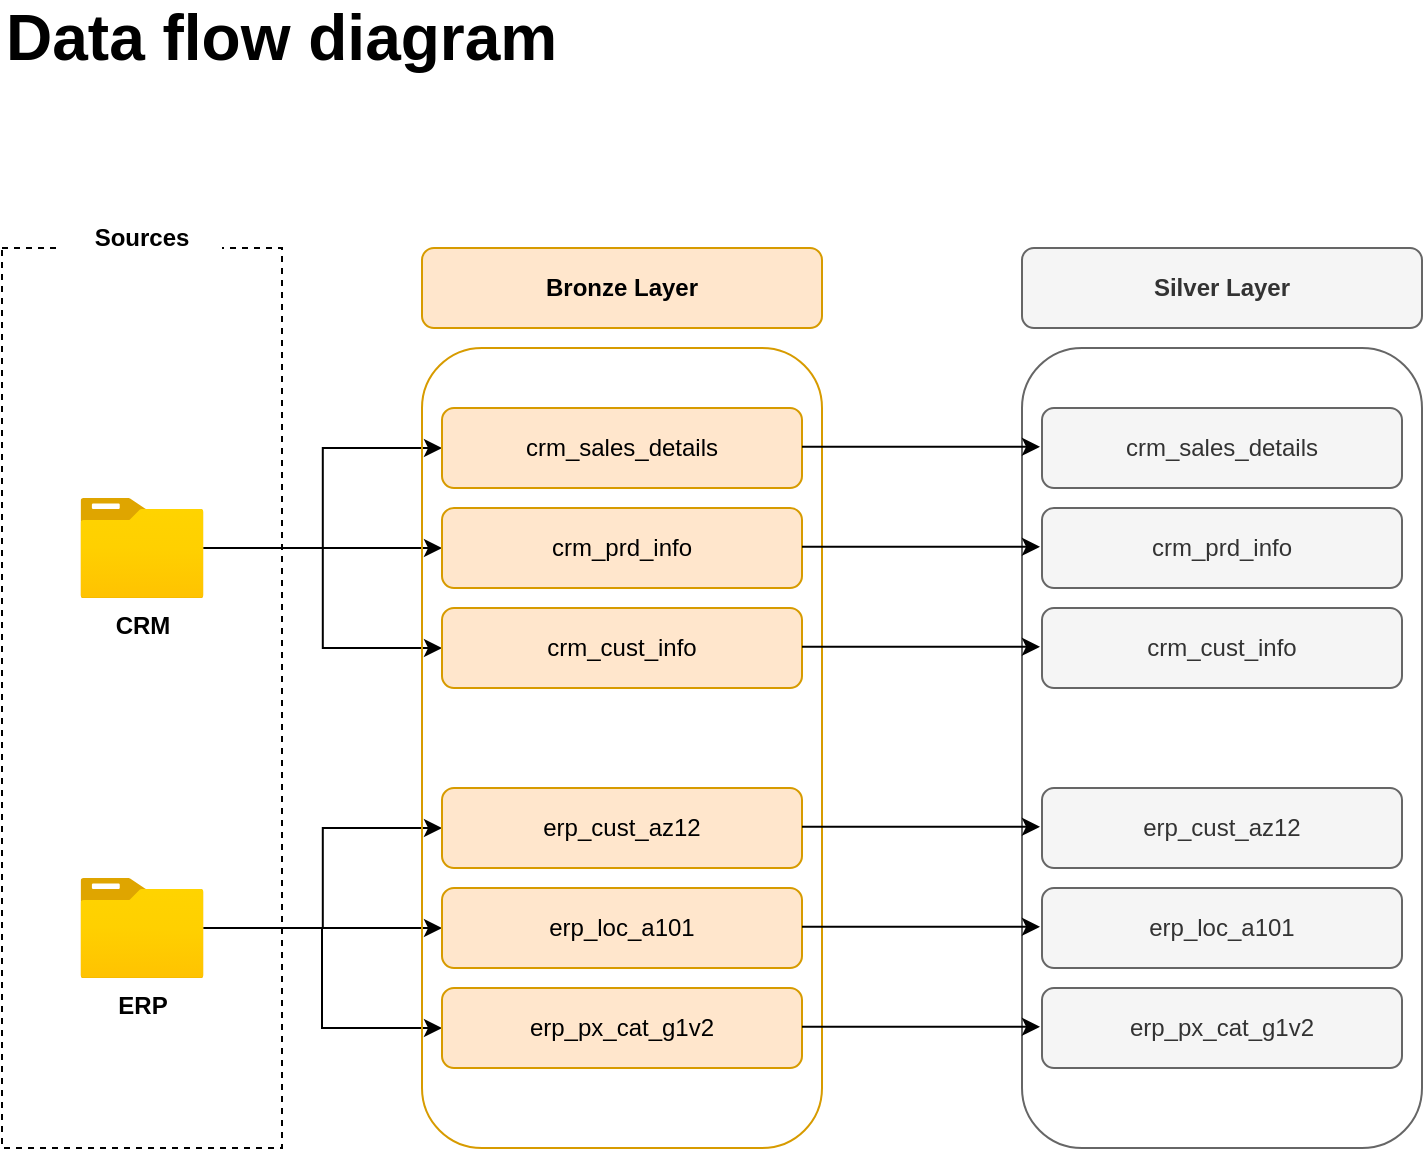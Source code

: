 <mxfile version="28.0.4">
  <diagram name="Page-1" id="WehzqVgMRriqWDxq-FJK">
    <mxGraphModel dx="510" dy="1240" grid="1" gridSize="10" guides="1" tooltips="1" connect="1" arrows="1" fold="1" page="1" pageScale="1" pageWidth="850" pageHeight="1100" math="0" shadow="0">
      <root>
        <mxCell id="0" />
        <mxCell id="1" parent="0" />
        <mxCell id="RfV6W14VSJFXVUsID2NT-1" value="" style="rounded=0;whiteSpace=wrap;html=1;dashed=1;fillColor=none;" parent="1" vertex="1">
          <mxGeometry x="150" y="280" width="140" height="450" as="geometry" />
        </mxCell>
        <mxCell id="RfV6W14VSJFXVUsID2NT-2" value="&lt;b&gt;Sources&lt;/b&gt;" style="text;html=1;align=center;verticalAlign=middle;whiteSpace=wrap;rounded=0;fillColor=default;" parent="1" vertex="1">
          <mxGeometry x="180" y="260" width="80" height="30" as="geometry" />
        </mxCell>
        <mxCell id="RfV6W14VSJFXVUsID2NT-17" value="" style="edgeStyle=orthogonalEdgeStyle;rounded=0;orthogonalLoop=1;jettySize=auto;html=1;entryX=0;entryY=0.5;entryDx=0;entryDy=0;" parent="1" source="RfV6W14VSJFXVUsID2NT-3" target="RfV6W14VSJFXVUsID2NT-12" edge="1">
          <mxGeometry relative="1" as="geometry" />
        </mxCell>
        <mxCell id="RfV6W14VSJFXVUsID2NT-18" style="edgeStyle=orthogonalEdgeStyle;rounded=0;orthogonalLoop=1;jettySize=auto;html=1;entryX=0;entryY=0.5;entryDx=0;entryDy=0;" parent="1" source="RfV6W14VSJFXVUsID2NT-3" target="RfV6W14VSJFXVUsID2NT-11" edge="1">
          <mxGeometry relative="1" as="geometry" />
        </mxCell>
        <mxCell id="RfV6W14VSJFXVUsID2NT-19" style="edgeStyle=orthogonalEdgeStyle;rounded=0;orthogonalLoop=1;jettySize=auto;html=1;entryX=0;entryY=0.5;entryDx=0;entryDy=0;" parent="1" source="RfV6W14VSJFXVUsID2NT-3" target="RfV6W14VSJFXVUsID2NT-13" edge="1">
          <mxGeometry relative="1" as="geometry" />
        </mxCell>
        <mxCell id="RfV6W14VSJFXVUsID2NT-3" value="&lt;b&gt;CRM&lt;/b&gt;" style="image;aspect=fixed;html=1;points=[];align=center;fontSize=12;image=img/lib/azure2/general/Folder_Blank.svg;" parent="1" vertex="1">
          <mxGeometry x="189.19" y="405" width="61.61" height="50" as="geometry" />
        </mxCell>
        <mxCell id="RfV6W14VSJFXVUsID2NT-20" value="" style="edgeStyle=orthogonalEdgeStyle;rounded=0;orthogonalLoop=1;jettySize=auto;html=1;entryX=0;entryY=0.5;entryDx=0;entryDy=0;" parent="1" source="RfV6W14VSJFXVUsID2NT-4" target="RfV6W14VSJFXVUsID2NT-15" edge="1">
          <mxGeometry relative="1" as="geometry" />
        </mxCell>
        <mxCell id="RfV6W14VSJFXVUsID2NT-21" style="edgeStyle=orthogonalEdgeStyle;rounded=0;orthogonalLoop=1;jettySize=auto;html=1;entryX=0;entryY=0.5;entryDx=0;entryDy=0;" parent="1" source="RfV6W14VSJFXVUsID2NT-4" target="RfV6W14VSJFXVUsID2NT-14" edge="1">
          <mxGeometry relative="1" as="geometry" />
        </mxCell>
        <mxCell id="RfV6W14VSJFXVUsID2NT-22" style="edgeStyle=orthogonalEdgeStyle;rounded=0;orthogonalLoop=1;jettySize=auto;html=1;entryX=0;entryY=0.5;entryDx=0;entryDy=0;" parent="1" source="RfV6W14VSJFXVUsID2NT-4" target="RfV6W14VSJFXVUsID2NT-16" edge="1">
          <mxGeometry relative="1" as="geometry">
            <Array as="points">
              <mxPoint x="310" y="620" />
              <mxPoint x="310" y="670" />
            </Array>
          </mxGeometry>
        </mxCell>
        <mxCell id="RfV6W14VSJFXVUsID2NT-4" value="&lt;b&gt;ERP&lt;/b&gt;" style="image;aspect=fixed;html=1;points=[];align=center;fontSize=12;image=img/lib/azure2/general/Folder_Blank.svg;" parent="1" vertex="1">
          <mxGeometry x="189.2" y="595" width="61.61" height="50" as="geometry" />
        </mxCell>
        <mxCell id="RfV6W14VSJFXVUsID2NT-9" value="" style="rounded=1;whiteSpace=wrap;html=1;fillColor=none;strokeColor=#d79b00;" parent="1" vertex="1">
          <mxGeometry x="360" y="330" width="200" height="400" as="geometry" />
        </mxCell>
        <mxCell id="RfV6W14VSJFXVUsID2NT-10" value="&lt;b&gt;Bronze Layer&lt;/b&gt;" style="rounded=1;whiteSpace=wrap;html=1;fillColor=#ffe6cc;strokeColor=#d79b00;" parent="1" vertex="1">
          <mxGeometry x="360" y="280" width="200" height="40" as="geometry" />
        </mxCell>
        <mxCell id="RfV6W14VSJFXVUsID2NT-11" value="crm_sales_details" style="rounded=1;whiteSpace=wrap;html=1;fillColor=#ffe6cc;strokeColor=#d79b00;" parent="1" vertex="1">
          <mxGeometry x="370" y="360" width="180" height="40" as="geometry" />
        </mxCell>
        <mxCell id="RfV6W14VSJFXVUsID2NT-12" value="crm_prd_info" style="rounded=1;whiteSpace=wrap;html=1;fillColor=#ffe6cc;strokeColor=#d79b00;" parent="1" vertex="1">
          <mxGeometry x="370" y="410" width="180" height="40" as="geometry" />
        </mxCell>
        <mxCell id="RfV6W14VSJFXVUsID2NT-13" value="crm_cust_info" style="rounded=1;whiteSpace=wrap;html=1;fillColor=#ffe6cc;strokeColor=#d79b00;" parent="1" vertex="1">
          <mxGeometry x="370" y="460" width="180" height="40" as="geometry" />
        </mxCell>
        <mxCell id="RfV6W14VSJFXVUsID2NT-14" value="erp_cust_az12" style="rounded=1;whiteSpace=wrap;html=1;fillColor=#ffe6cc;strokeColor=#d79b00;" parent="1" vertex="1">
          <mxGeometry x="370" y="550" width="180" height="40" as="geometry" />
        </mxCell>
        <mxCell id="RfV6W14VSJFXVUsID2NT-15" value="erp_loc_a101" style="rounded=1;whiteSpace=wrap;html=1;fillColor=#ffe6cc;strokeColor=#d79b00;" parent="1" vertex="1">
          <mxGeometry x="370" y="600" width="180" height="40" as="geometry" />
        </mxCell>
        <mxCell id="RfV6W14VSJFXVUsID2NT-16" value="erp_px_cat_g1v2" style="rounded=1;whiteSpace=wrap;html=1;fillColor=#ffe6cc;strokeColor=#d79b00;" parent="1" vertex="1">
          <mxGeometry x="370" y="650" width="180" height="40" as="geometry" />
        </mxCell>
        <mxCell id="RfV6W14VSJFXVUsID2NT-23" value="Data flow diagram" style="text;html=1;align=left;verticalAlign=middle;whiteSpace=wrap;rounded=0;fontStyle=1;fontSize=32;" parent="1" vertex="1">
          <mxGeometry x="150" y="160" width="370" height="30" as="geometry" />
        </mxCell>
        <mxCell id="_6nNNUTrSECglk4MRx7S-1" value="" style="rounded=1;whiteSpace=wrap;html=1;fillColor=none;strokeColor=#666666;fontColor=#333333;" vertex="1" parent="1">
          <mxGeometry x="660" y="330" width="200" height="400" as="geometry" />
        </mxCell>
        <mxCell id="_6nNNUTrSECglk4MRx7S-2" value="&lt;b&gt;Silver Layer&lt;/b&gt;" style="rounded=1;whiteSpace=wrap;html=1;fillColor=#f5f5f5;strokeColor=#666666;fontColor=#333333;" vertex="1" parent="1">
          <mxGeometry x="660" y="280" width="200" height="40" as="geometry" />
        </mxCell>
        <mxCell id="_6nNNUTrSECglk4MRx7S-3" value="crm_sales_details" style="rounded=1;whiteSpace=wrap;html=1;fillColor=#f5f5f5;strokeColor=#666666;fontColor=#333333;" vertex="1" parent="1">
          <mxGeometry x="670" y="360" width="180" height="40" as="geometry" />
        </mxCell>
        <mxCell id="_6nNNUTrSECglk4MRx7S-4" value="crm_prd_info" style="rounded=1;whiteSpace=wrap;html=1;fillColor=#f5f5f5;strokeColor=#666666;fontColor=#333333;" vertex="1" parent="1">
          <mxGeometry x="670" y="410" width="180" height="40" as="geometry" />
        </mxCell>
        <mxCell id="_6nNNUTrSECglk4MRx7S-5" value="crm_cust_info" style="rounded=1;whiteSpace=wrap;html=1;fillColor=#f5f5f5;strokeColor=#666666;fontColor=#333333;" vertex="1" parent="1">
          <mxGeometry x="670" y="460" width="180" height="40" as="geometry" />
        </mxCell>
        <mxCell id="_6nNNUTrSECglk4MRx7S-6" value="erp_cust_az12" style="rounded=1;whiteSpace=wrap;html=1;fillColor=#f5f5f5;strokeColor=#666666;fontColor=#333333;" vertex="1" parent="1">
          <mxGeometry x="670" y="550" width="180" height="40" as="geometry" />
        </mxCell>
        <mxCell id="_6nNNUTrSECglk4MRx7S-7" value="erp_loc_a101" style="rounded=1;whiteSpace=wrap;html=1;fillColor=#f5f5f5;strokeColor=#666666;fontColor=#333333;" vertex="1" parent="1">
          <mxGeometry x="670" y="600" width="180" height="40" as="geometry" />
        </mxCell>
        <mxCell id="_6nNNUTrSECglk4MRx7S-8" value="erp_px_cat_g1v2" style="rounded=1;whiteSpace=wrap;html=1;fillColor=#f5f5f5;strokeColor=#666666;fontColor=#333333;" vertex="1" parent="1">
          <mxGeometry x="670" y="650" width="180" height="40" as="geometry" />
        </mxCell>
        <mxCell id="_6nNNUTrSECglk4MRx7S-10" value="" style="edgeStyle=orthogonalEdgeStyle;rounded=0;orthogonalLoop=1;jettySize=auto;html=1;entryX=0;entryY=0.5;entryDx=0;entryDy=0;" edge="1" parent="1">
          <mxGeometry relative="1" as="geometry">
            <mxPoint x="550" y="669.38" as="sourcePoint" />
            <mxPoint x="669" y="669.38" as="targetPoint" />
          </mxGeometry>
        </mxCell>
        <mxCell id="_6nNNUTrSECglk4MRx7S-11" value="" style="edgeStyle=orthogonalEdgeStyle;rounded=0;orthogonalLoop=1;jettySize=auto;html=1;entryX=0;entryY=0.5;entryDx=0;entryDy=0;" edge="1" parent="1">
          <mxGeometry relative="1" as="geometry">
            <mxPoint x="550" y="619.37" as="sourcePoint" />
            <mxPoint x="669" y="619.37" as="targetPoint" />
          </mxGeometry>
        </mxCell>
        <mxCell id="_6nNNUTrSECglk4MRx7S-12" value="" style="edgeStyle=orthogonalEdgeStyle;rounded=0;orthogonalLoop=1;jettySize=auto;html=1;entryX=0;entryY=0.5;entryDx=0;entryDy=0;" edge="1" parent="1">
          <mxGeometry relative="1" as="geometry">
            <mxPoint x="550" y="569.37" as="sourcePoint" />
            <mxPoint x="669" y="569.37" as="targetPoint" />
          </mxGeometry>
        </mxCell>
        <mxCell id="_6nNNUTrSECglk4MRx7S-13" value="" style="edgeStyle=orthogonalEdgeStyle;rounded=0;orthogonalLoop=1;jettySize=auto;html=1;entryX=0;entryY=0.5;entryDx=0;entryDy=0;" edge="1" parent="1">
          <mxGeometry relative="1" as="geometry">
            <mxPoint x="550" y="479.37" as="sourcePoint" />
            <mxPoint x="669" y="479.37" as="targetPoint" />
          </mxGeometry>
        </mxCell>
        <mxCell id="_6nNNUTrSECglk4MRx7S-14" value="" style="edgeStyle=orthogonalEdgeStyle;rounded=0;orthogonalLoop=1;jettySize=auto;html=1;entryX=0;entryY=0.5;entryDx=0;entryDy=0;" edge="1" parent="1">
          <mxGeometry relative="1" as="geometry">
            <mxPoint x="550" y="429.37" as="sourcePoint" />
            <mxPoint x="669" y="429.37" as="targetPoint" />
          </mxGeometry>
        </mxCell>
        <mxCell id="_6nNNUTrSECglk4MRx7S-15" value="" style="edgeStyle=orthogonalEdgeStyle;rounded=0;orthogonalLoop=1;jettySize=auto;html=1;entryX=0;entryY=0.5;entryDx=0;entryDy=0;" edge="1" parent="1">
          <mxGeometry relative="1" as="geometry">
            <mxPoint x="550" y="379.37" as="sourcePoint" />
            <mxPoint x="669" y="379.37" as="targetPoint" />
          </mxGeometry>
        </mxCell>
      </root>
    </mxGraphModel>
  </diagram>
</mxfile>
